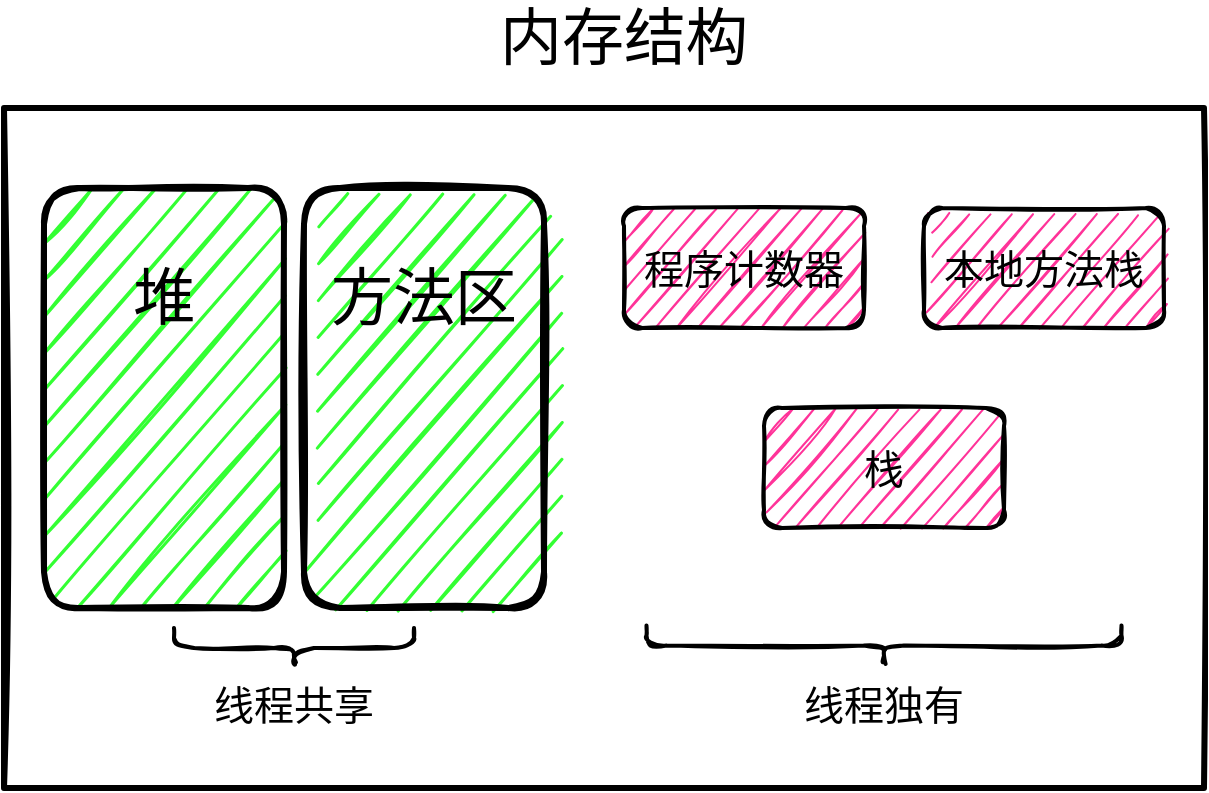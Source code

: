 <mxfile version="15.7.3" type="device"><diagram id="UK6CS9CxkDreksawPhpp" name="第 1 页"><mxGraphModel dx="1106" dy="835" grid="0" gridSize="10" guides="1" tooltips="1" connect="1" arrows="1" fold="1" page="1" pageScale="1" pageWidth="50000" pageHeight="50000" math="0" shadow="0"><root><mxCell id="0"/><mxCell id="1" parent="0"/><mxCell id="OhbKEDqTeViU-Ni-2K6C-1" value="" style="rounded=0;whiteSpace=wrap;html=1;sketch=1;strokeWidth=3;" vertex="1" parent="1"><mxGeometry x="180" y="230" width="600" height="340" as="geometry"/></mxCell><mxCell id="OhbKEDqTeViU-Ni-2K6C-2" value="内存结构" style="text;html=1;strokeColor=none;fillColor=none;align=center;verticalAlign=middle;whiteSpace=wrap;rounded=0;sketch=1;fontFamily=Ma Shan Zheng;fontSource=https%3A%2F%2Ffonts.googleapis.com%2Fcss%3Ffamily%3DMa%2BShan%2BZheng;fontSize=31;" vertex="1" parent="1"><mxGeometry x="360" y="180" width="260" height="30" as="geometry"/></mxCell><mxCell id="OhbKEDqTeViU-Ni-2K6C-8" value="" style="rounded=1;whiteSpace=wrap;html=1;sketch=1;fontFamily=Ma Shan Zheng;fontSource=https%3A%2F%2Ffonts.googleapis.com%2Fcss%3Ffamily%3DMa%2BShan%2BZheng;fontSize=31;strokeWidth=3;fillColor=#33FF33;" vertex="1" parent="1"><mxGeometry x="200" y="270" width="120" height="210" as="geometry"/></mxCell><mxCell id="OhbKEDqTeViU-Ni-2K6C-4" value="堆" style="text;html=1;strokeColor=none;fillColor=none;align=center;verticalAlign=middle;whiteSpace=wrap;rounded=0;sketch=1;fontFamily=Ma Shan Zheng;fontSource=https%3A%2F%2Ffonts.googleapis.com%2Fcss%3Ffamily%3DMa%2BShan%2BZheng;fontSize=31;" vertex="1" parent="1"><mxGeometry x="230" y="310" width="60" height="30" as="geometry"/></mxCell><mxCell id="OhbKEDqTeViU-Ni-2K6C-7" value="" style="rounded=1;whiteSpace=wrap;html=1;sketch=1;fontFamily=Ma Shan Zheng;fontSource=https%3A%2F%2Ffonts.googleapis.com%2Fcss%3Ffamily%3DMa%2BShan%2BZheng;fontSize=31;strokeWidth=3;fillColor=#33FF33;" vertex="1" parent="1"><mxGeometry x="330" y="270" width="120" height="210" as="geometry"/></mxCell><mxCell id="OhbKEDqTeViU-Ni-2K6C-6" value="方法区" style="text;html=1;strokeColor=none;fillColor=none;align=center;verticalAlign=middle;whiteSpace=wrap;rounded=0;sketch=1;fontFamily=Ma Shan Zheng;fontSource=https%3A%2F%2Ffonts.googleapis.com%2Fcss%3Ffamily%3DMa%2BShan%2BZheng;fontSize=31;" vertex="1" parent="1"><mxGeometry x="335" y="310" width="110" height="30" as="geometry"/></mxCell><mxCell id="OhbKEDqTeViU-Ni-2K6C-10" value="" style="shape=curlyBracket;whiteSpace=wrap;html=1;rounded=1;flipH=1;sketch=1;fontFamily=Ma Shan Zheng;fontSource=https%3A%2F%2Ffonts.googleapis.com%2Fcss%3Ffamily%3DMa%2BShan%2BZheng;fontSize=31;strokeWidth=2;fillColor=#33FF33;rotation=90;" vertex="1" parent="1"><mxGeometry x="315" y="440" width="20" height="120" as="geometry"/></mxCell><mxCell id="OhbKEDqTeViU-Ni-2K6C-11" value="&lt;font style=&quot;font-size: 20px&quot;&gt;线程共享&lt;/font&gt;" style="text;html=1;strokeColor=none;fillColor=none;align=center;verticalAlign=middle;whiteSpace=wrap;rounded=0;sketch=1;fontFamily=Ma Shan Zheng;fontSource=https%3A%2F%2Ffonts.googleapis.com%2Fcss%3Ffamily%3DMa%2BShan%2BZheng;fontSize=31;" vertex="1" parent="1"><mxGeometry x="275" y="510" width="100" height="30" as="geometry"/></mxCell><mxCell id="OhbKEDqTeViU-Ni-2K6C-12" value="" style="rounded=1;whiteSpace=wrap;html=1;sketch=1;fontFamily=Ma Shan Zheng;fontSource=https%3A%2F%2Ffonts.googleapis.com%2Fcss%3Ffamily%3DMa%2BShan%2BZheng;fontSize=20;strokeWidth=2;fillColor=#FF3399;" vertex="1" parent="1"><mxGeometry x="490" y="280" width="120" height="60" as="geometry"/></mxCell><mxCell id="OhbKEDqTeViU-Ni-2K6C-13" value="程序计数器" style="text;html=1;strokeColor=none;fillColor=none;align=center;verticalAlign=middle;whiteSpace=wrap;rounded=0;sketch=1;fontFamily=Ma Shan Zheng;fontSource=https%3A%2F%2Ffonts.googleapis.com%2Fcss%3Ffamily%3DMa%2BShan%2BZheng;fontSize=20;" vertex="1" parent="1"><mxGeometry x="490" y="295" width="120" height="30" as="geometry"/></mxCell><mxCell id="OhbKEDqTeViU-Ni-2K6C-14" value="" style="rounded=1;whiteSpace=wrap;html=1;sketch=1;fontFamily=Ma Shan Zheng;fontSource=https%3A%2F%2Ffonts.googleapis.com%2Fcss%3Ffamily%3DMa%2BShan%2BZheng;fontSize=20;strokeWidth=2;fillColor=#FF3399;" vertex="1" parent="1"><mxGeometry x="640" y="280" width="120" height="60" as="geometry"/></mxCell><mxCell id="OhbKEDqTeViU-Ni-2K6C-15" value="本地方法栈" style="text;html=1;strokeColor=none;fillColor=none;align=center;verticalAlign=middle;whiteSpace=wrap;rounded=0;sketch=1;fontFamily=Ma Shan Zheng;fontSource=https%3A%2F%2Ffonts.googleapis.com%2Fcss%3Ffamily%3DMa%2BShan%2BZheng;fontSize=20;" vertex="1" parent="1"><mxGeometry x="640" y="295" width="120" height="30" as="geometry"/></mxCell><mxCell id="OhbKEDqTeViU-Ni-2K6C-16" value="" style="rounded=1;whiteSpace=wrap;html=1;sketch=1;fontFamily=Ma Shan Zheng;fontSource=https%3A%2F%2Ffonts.googleapis.com%2Fcss%3Ffamily%3DMa%2BShan%2BZheng;fontSize=20;strokeWidth=2;fillColor=#FF3399;" vertex="1" parent="1"><mxGeometry x="560" y="380" width="120" height="60" as="geometry"/></mxCell><mxCell id="OhbKEDqTeViU-Ni-2K6C-17" value="栈" style="text;html=1;strokeColor=none;fillColor=none;align=center;verticalAlign=middle;whiteSpace=wrap;rounded=0;sketch=1;fontFamily=Ma Shan Zheng;fontSource=https%3A%2F%2Ffonts.googleapis.com%2Fcss%3Ffamily%3DMa%2BShan%2BZheng;fontSize=20;" vertex="1" parent="1"><mxGeometry x="560" y="395" width="120" height="30" as="geometry"/></mxCell><mxCell id="OhbKEDqTeViU-Ni-2K6C-18" value="" style="shape=curlyBracket;whiteSpace=wrap;html=1;rounded=1;flipH=1;sketch=1;fontFamily=Ma Shan Zheng;fontSource=https%3A%2F%2Ffonts.googleapis.com%2Fcss%3Ffamily%3DMa%2BShan%2BZheng;fontSize=31;strokeWidth=2;fillColor=#33FF33;rotation=90;" vertex="1" parent="1"><mxGeometry x="610" y="380" width="20" height="237.5" as="geometry"/></mxCell><mxCell id="OhbKEDqTeViU-Ni-2K6C-19" value="&lt;font style=&quot;font-size: 20px&quot;&gt;线程独有&lt;/font&gt;" style="text;html=1;strokeColor=none;fillColor=none;align=center;verticalAlign=middle;whiteSpace=wrap;rounded=0;sketch=1;fontFamily=Ma Shan Zheng;fontSource=https%3A%2F%2Ffonts.googleapis.com%2Fcss%3Ffamily%3DMa%2BShan%2BZheng;fontSize=31;" vertex="1" parent="1"><mxGeometry x="570" y="510" width="100" height="30" as="geometry"/></mxCell></root></mxGraphModel></diagram></mxfile>